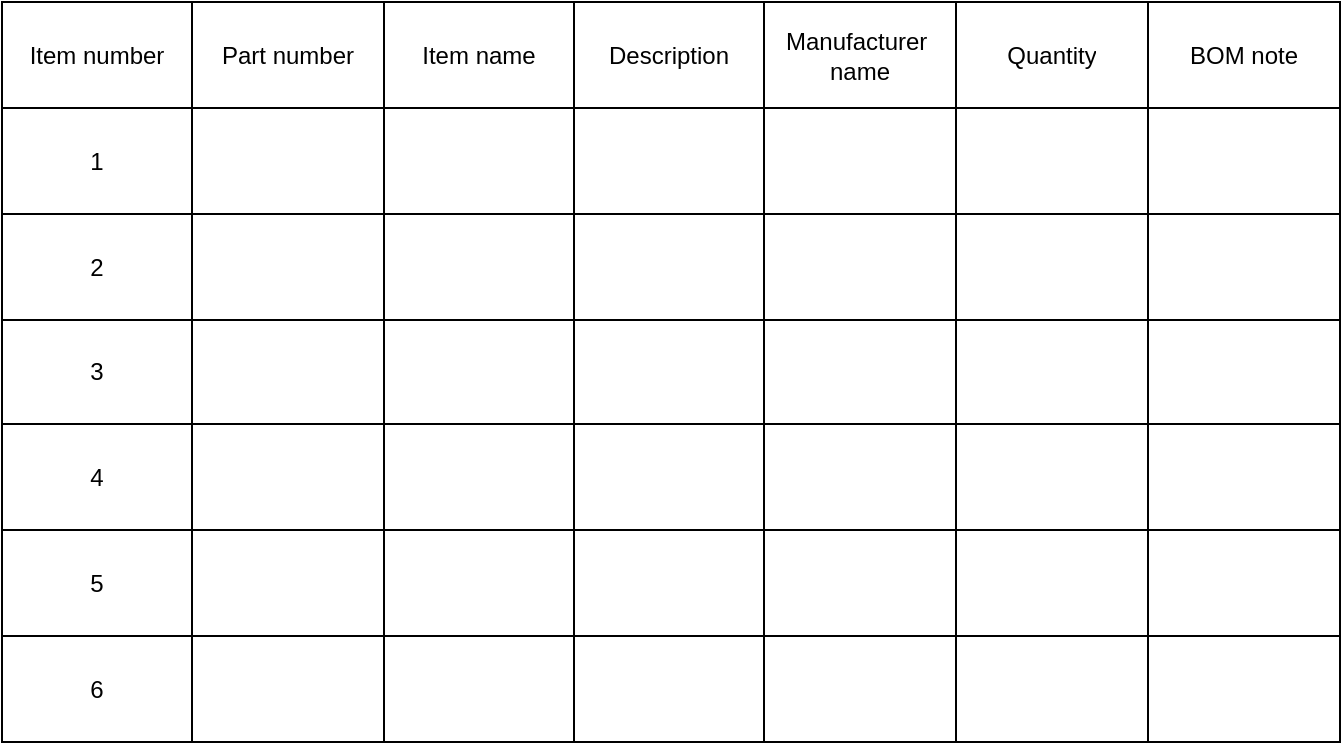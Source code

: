<mxfile version="14.8.4" type="github">
  <diagram id="z9LirXSFw3qa1OCAbRFV" name="Page-1">
    <mxGraphModel dx="1186" dy="651" grid="1" gridSize="10" guides="1" tooltips="1" connect="1" arrows="1" fold="1" page="1" pageScale="1" pageWidth="827" pageHeight="1169" math="0" shadow="0">
      <root>
        <mxCell id="0" />
        <mxCell id="1" parent="0" />
        <mxCell id="9_zCAby92JPYLFd_3AuZ-1" value="" style="shape=table;startSize=0;container=1;collapsible=0;childLayout=tableLayout;" vertex="1" parent="1">
          <mxGeometry x="410" y="420" width="669" height="370" as="geometry" />
        </mxCell>
        <mxCell id="9_zCAby92JPYLFd_3AuZ-2" value="" style="shape=partialRectangle;collapsible=0;dropTarget=0;pointerEvents=0;fillColor=none;top=0;left=0;bottom=0;right=0;points=[[0,0.5],[1,0.5]];portConstraint=eastwest;" vertex="1" parent="9_zCAby92JPYLFd_3AuZ-1">
          <mxGeometry width="669" height="53" as="geometry" />
        </mxCell>
        <mxCell id="9_zCAby92JPYLFd_3AuZ-3" value="Item number" style="shape=partialRectangle;html=1;whiteSpace=wrap;connectable=0;overflow=hidden;fillColor=none;top=0;left=0;bottom=0;right=0;" vertex="1" parent="9_zCAby92JPYLFd_3AuZ-2">
          <mxGeometry width="95" height="53" as="geometry" />
        </mxCell>
        <mxCell id="9_zCAby92JPYLFd_3AuZ-4" value="Part number" style="shape=partialRectangle;html=1;whiteSpace=wrap;connectable=0;overflow=hidden;fillColor=none;top=0;left=0;bottom=0;right=0;" vertex="1" parent="9_zCAby92JPYLFd_3AuZ-2">
          <mxGeometry x="95" width="96" height="53" as="geometry" />
        </mxCell>
        <mxCell id="9_zCAby92JPYLFd_3AuZ-5" value="Item name" style="shape=partialRectangle;html=1;whiteSpace=wrap;connectable=0;overflow=hidden;fillColor=none;top=0;left=0;bottom=0;right=0;" vertex="1" parent="9_zCAby92JPYLFd_3AuZ-2">
          <mxGeometry x="191" width="95" height="53" as="geometry" />
        </mxCell>
        <mxCell id="9_zCAby92JPYLFd_3AuZ-6" value="Description" style="shape=partialRectangle;html=1;whiteSpace=wrap;connectable=0;overflow=hidden;fillColor=none;top=0;left=0;bottom=0;right=0;" vertex="1" parent="9_zCAby92JPYLFd_3AuZ-2">
          <mxGeometry x="286" width="95" height="53" as="geometry" />
        </mxCell>
        <mxCell id="9_zCAby92JPYLFd_3AuZ-7" value="Manufacturer&amp;nbsp; name" style="shape=partialRectangle;html=1;whiteSpace=wrap;connectable=0;overflow=hidden;fillColor=none;top=0;left=0;bottom=0;right=0;" vertex="1" parent="9_zCAby92JPYLFd_3AuZ-2">
          <mxGeometry x="381" width="96" height="53" as="geometry" />
        </mxCell>
        <mxCell id="9_zCAby92JPYLFd_3AuZ-8" value="Quantity" style="shape=partialRectangle;html=1;whiteSpace=wrap;connectable=0;overflow=hidden;fillColor=none;top=0;left=0;bottom=0;right=0;" vertex="1" parent="9_zCAby92JPYLFd_3AuZ-2">
          <mxGeometry x="477" width="96" height="53" as="geometry" />
        </mxCell>
        <mxCell id="9_zCAby92JPYLFd_3AuZ-9" value="BOM note" style="shape=partialRectangle;html=1;whiteSpace=wrap;connectable=0;overflow=hidden;fillColor=none;top=0;left=0;bottom=0;right=0;" vertex="1" parent="9_zCAby92JPYLFd_3AuZ-2">
          <mxGeometry x="573" width="96" height="53" as="geometry" />
        </mxCell>
        <mxCell id="9_zCAby92JPYLFd_3AuZ-14" style="shape=partialRectangle;collapsible=0;dropTarget=0;pointerEvents=0;fillColor=none;top=0;left=0;bottom=0;right=0;points=[[0,0.5],[1,0.5]];portConstraint=eastwest;" vertex="1" parent="9_zCAby92JPYLFd_3AuZ-1">
          <mxGeometry y="53" width="669" height="53" as="geometry" />
        </mxCell>
        <mxCell id="9_zCAby92JPYLFd_3AuZ-15" value="1" style="shape=partialRectangle;html=1;whiteSpace=wrap;connectable=0;overflow=hidden;fillColor=none;top=0;left=0;bottom=0;right=0;" vertex="1" parent="9_zCAby92JPYLFd_3AuZ-14">
          <mxGeometry width="95" height="53" as="geometry" />
        </mxCell>
        <mxCell id="9_zCAby92JPYLFd_3AuZ-16" style="shape=partialRectangle;html=1;whiteSpace=wrap;connectable=0;overflow=hidden;fillColor=none;top=0;left=0;bottom=0;right=0;" vertex="1" parent="9_zCAby92JPYLFd_3AuZ-14">
          <mxGeometry x="95" width="96" height="53" as="geometry" />
        </mxCell>
        <mxCell id="9_zCAby92JPYLFd_3AuZ-17" style="shape=partialRectangle;html=1;whiteSpace=wrap;connectable=0;overflow=hidden;fillColor=none;top=0;left=0;bottom=0;right=0;" vertex="1" parent="9_zCAby92JPYLFd_3AuZ-14">
          <mxGeometry x="191" width="95" height="53" as="geometry" />
        </mxCell>
        <mxCell id="9_zCAby92JPYLFd_3AuZ-18" style="shape=partialRectangle;html=1;whiteSpace=wrap;connectable=0;overflow=hidden;fillColor=none;top=0;left=0;bottom=0;right=0;" vertex="1" parent="9_zCAby92JPYLFd_3AuZ-14">
          <mxGeometry x="286" width="95" height="53" as="geometry" />
        </mxCell>
        <mxCell id="9_zCAby92JPYLFd_3AuZ-19" value="" style="shape=partialRectangle;html=1;whiteSpace=wrap;connectable=0;overflow=hidden;fillColor=none;top=0;left=0;bottom=0;right=0;" vertex="1" parent="9_zCAby92JPYLFd_3AuZ-14">
          <mxGeometry x="381" width="96" height="53" as="geometry" />
        </mxCell>
        <mxCell id="9_zCAby92JPYLFd_3AuZ-20" style="shape=partialRectangle;html=1;whiteSpace=wrap;connectable=0;overflow=hidden;fillColor=none;top=0;left=0;bottom=0;right=0;" vertex="1" parent="9_zCAby92JPYLFd_3AuZ-14">
          <mxGeometry x="477" width="96" height="53" as="geometry" />
        </mxCell>
        <mxCell id="9_zCAby92JPYLFd_3AuZ-21" style="shape=partialRectangle;html=1;whiteSpace=wrap;connectable=0;overflow=hidden;fillColor=none;top=0;left=0;bottom=0;right=0;" vertex="1" parent="9_zCAby92JPYLFd_3AuZ-14">
          <mxGeometry x="573" width="96" height="53" as="geometry" />
        </mxCell>
        <mxCell id="9_zCAby92JPYLFd_3AuZ-26" style="shape=partialRectangle;collapsible=0;dropTarget=0;pointerEvents=0;fillColor=none;top=0;left=0;bottom=0;right=0;points=[[0,0.5],[1,0.5]];portConstraint=eastwest;" vertex="1" parent="9_zCAby92JPYLFd_3AuZ-1">
          <mxGeometry y="106" width="669" height="53" as="geometry" />
        </mxCell>
        <mxCell id="9_zCAby92JPYLFd_3AuZ-27" value="2" style="shape=partialRectangle;html=1;whiteSpace=wrap;connectable=0;overflow=hidden;fillColor=none;top=0;left=0;bottom=0;right=0;" vertex="1" parent="9_zCAby92JPYLFd_3AuZ-26">
          <mxGeometry width="95" height="53" as="geometry" />
        </mxCell>
        <mxCell id="9_zCAby92JPYLFd_3AuZ-28" style="shape=partialRectangle;html=1;whiteSpace=wrap;connectable=0;overflow=hidden;fillColor=none;top=0;left=0;bottom=0;right=0;" vertex="1" parent="9_zCAby92JPYLFd_3AuZ-26">
          <mxGeometry x="95" width="96" height="53" as="geometry" />
        </mxCell>
        <mxCell id="9_zCAby92JPYLFd_3AuZ-29" style="shape=partialRectangle;html=1;whiteSpace=wrap;connectable=0;overflow=hidden;fillColor=none;top=0;left=0;bottom=0;right=0;" vertex="1" parent="9_zCAby92JPYLFd_3AuZ-26">
          <mxGeometry x="191" width="95" height="53" as="geometry" />
        </mxCell>
        <mxCell id="9_zCAby92JPYLFd_3AuZ-30" style="shape=partialRectangle;html=1;whiteSpace=wrap;connectable=0;overflow=hidden;fillColor=none;top=0;left=0;bottom=0;right=0;" vertex="1" parent="9_zCAby92JPYLFd_3AuZ-26">
          <mxGeometry x="286" width="95" height="53" as="geometry" />
        </mxCell>
        <mxCell id="9_zCAby92JPYLFd_3AuZ-31" style="shape=partialRectangle;html=1;whiteSpace=wrap;connectable=0;overflow=hidden;fillColor=none;top=0;left=0;bottom=0;right=0;" vertex="1" parent="9_zCAby92JPYLFd_3AuZ-26">
          <mxGeometry x="381" width="96" height="53" as="geometry" />
        </mxCell>
        <mxCell id="9_zCAby92JPYLFd_3AuZ-32" style="shape=partialRectangle;html=1;whiteSpace=wrap;connectable=0;overflow=hidden;fillColor=none;top=0;left=0;bottom=0;right=0;" vertex="1" parent="9_zCAby92JPYLFd_3AuZ-26">
          <mxGeometry x="477" width="96" height="53" as="geometry" />
        </mxCell>
        <mxCell id="9_zCAby92JPYLFd_3AuZ-33" style="shape=partialRectangle;html=1;whiteSpace=wrap;connectable=0;overflow=hidden;fillColor=none;top=0;left=0;bottom=0;right=0;" vertex="1" parent="9_zCAby92JPYLFd_3AuZ-26">
          <mxGeometry x="573" width="96" height="53" as="geometry" />
        </mxCell>
        <mxCell id="9_zCAby92JPYLFd_3AuZ-38" value="" style="shape=partialRectangle;collapsible=0;dropTarget=0;pointerEvents=0;fillColor=none;top=0;left=0;bottom=0;right=0;points=[[0,0.5],[1,0.5]];portConstraint=eastwest;" vertex="1" parent="9_zCAby92JPYLFd_3AuZ-1">
          <mxGeometry y="159" width="669" height="52" as="geometry" />
        </mxCell>
        <mxCell id="9_zCAby92JPYLFd_3AuZ-39" value="3" style="shape=partialRectangle;html=1;whiteSpace=wrap;connectable=0;overflow=hidden;fillColor=none;top=0;left=0;bottom=0;right=0;" vertex="1" parent="9_zCAby92JPYLFd_3AuZ-38">
          <mxGeometry width="95" height="52" as="geometry" />
        </mxCell>
        <mxCell id="9_zCAby92JPYLFd_3AuZ-40" value="" style="shape=partialRectangle;html=1;whiteSpace=wrap;connectable=0;overflow=hidden;fillColor=none;top=0;left=0;bottom=0;right=0;" vertex="1" parent="9_zCAby92JPYLFd_3AuZ-38">
          <mxGeometry x="95" width="96" height="52" as="geometry" />
        </mxCell>
        <mxCell id="9_zCAby92JPYLFd_3AuZ-41" value="" style="shape=partialRectangle;html=1;whiteSpace=wrap;connectable=0;overflow=hidden;fillColor=none;top=0;left=0;bottom=0;right=0;" vertex="1" parent="9_zCAby92JPYLFd_3AuZ-38">
          <mxGeometry x="191" width="95" height="52" as="geometry" />
        </mxCell>
        <mxCell id="9_zCAby92JPYLFd_3AuZ-42" value="" style="shape=partialRectangle;html=1;whiteSpace=wrap;connectable=0;overflow=hidden;fillColor=none;top=0;left=0;bottom=0;right=0;" vertex="1" parent="9_zCAby92JPYLFd_3AuZ-38">
          <mxGeometry x="286" width="95" height="52" as="geometry" />
        </mxCell>
        <mxCell id="9_zCAby92JPYLFd_3AuZ-43" value="" style="shape=partialRectangle;html=1;whiteSpace=wrap;connectable=0;overflow=hidden;fillColor=none;top=0;left=0;bottom=0;right=0;" vertex="1" parent="9_zCAby92JPYLFd_3AuZ-38">
          <mxGeometry x="381" width="96" height="52" as="geometry" />
        </mxCell>
        <mxCell id="9_zCAby92JPYLFd_3AuZ-44" value="" style="shape=partialRectangle;html=1;whiteSpace=wrap;connectable=0;overflow=hidden;fillColor=none;top=0;left=0;bottom=0;right=0;" vertex="1" parent="9_zCAby92JPYLFd_3AuZ-38">
          <mxGeometry x="477" width="96" height="52" as="geometry" />
        </mxCell>
        <mxCell id="9_zCAby92JPYLFd_3AuZ-45" value="" style="shape=partialRectangle;html=1;whiteSpace=wrap;connectable=0;overflow=hidden;fillColor=none;top=0;left=0;bottom=0;right=0;" vertex="1" parent="9_zCAby92JPYLFd_3AuZ-38">
          <mxGeometry x="573" width="96" height="52" as="geometry" />
        </mxCell>
        <mxCell id="9_zCAby92JPYLFd_3AuZ-50" value="" style="shape=partialRectangle;collapsible=0;dropTarget=0;pointerEvents=0;fillColor=none;top=0;left=0;bottom=0;right=0;points=[[0,0.5],[1,0.5]];portConstraint=eastwest;" vertex="1" parent="9_zCAby92JPYLFd_3AuZ-1">
          <mxGeometry y="211" width="669" height="53" as="geometry" />
        </mxCell>
        <mxCell id="9_zCAby92JPYLFd_3AuZ-51" value="4" style="shape=partialRectangle;html=1;whiteSpace=wrap;connectable=0;overflow=hidden;fillColor=none;top=0;left=0;bottom=0;right=0;" vertex="1" parent="9_zCAby92JPYLFd_3AuZ-50">
          <mxGeometry width="95" height="53" as="geometry" />
        </mxCell>
        <mxCell id="9_zCAby92JPYLFd_3AuZ-52" value="" style="shape=partialRectangle;html=1;whiteSpace=wrap;connectable=0;overflow=hidden;fillColor=none;top=0;left=0;bottom=0;right=0;" vertex="1" parent="9_zCAby92JPYLFd_3AuZ-50">
          <mxGeometry x="95" width="96" height="53" as="geometry" />
        </mxCell>
        <mxCell id="9_zCAby92JPYLFd_3AuZ-53" value="" style="shape=partialRectangle;html=1;whiteSpace=wrap;connectable=0;overflow=hidden;fillColor=none;top=0;left=0;bottom=0;right=0;" vertex="1" parent="9_zCAby92JPYLFd_3AuZ-50">
          <mxGeometry x="191" width="95" height="53" as="geometry" />
        </mxCell>
        <mxCell id="9_zCAby92JPYLFd_3AuZ-54" value="" style="shape=partialRectangle;html=1;whiteSpace=wrap;connectable=0;overflow=hidden;fillColor=none;top=0;left=0;bottom=0;right=0;" vertex="1" parent="9_zCAby92JPYLFd_3AuZ-50">
          <mxGeometry x="286" width="95" height="53" as="geometry" />
        </mxCell>
        <mxCell id="9_zCAby92JPYLFd_3AuZ-55" value="" style="shape=partialRectangle;html=1;whiteSpace=wrap;connectable=0;overflow=hidden;fillColor=none;top=0;left=0;bottom=0;right=0;" vertex="1" parent="9_zCAby92JPYLFd_3AuZ-50">
          <mxGeometry x="381" width="96" height="53" as="geometry" />
        </mxCell>
        <mxCell id="9_zCAby92JPYLFd_3AuZ-56" value="" style="shape=partialRectangle;html=1;whiteSpace=wrap;connectable=0;overflow=hidden;fillColor=none;top=0;left=0;bottom=0;right=0;" vertex="1" parent="9_zCAby92JPYLFd_3AuZ-50">
          <mxGeometry x="477" width="96" height="53" as="geometry" />
        </mxCell>
        <mxCell id="9_zCAby92JPYLFd_3AuZ-57" value="" style="shape=partialRectangle;html=1;whiteSpace=wrap;connectable=0;overflow=hidden;fillColor=none;top=0;left=0;bottom=0;right=0;" vertex="1" parent="9_zCAby92JPYLFd_3AuZ-50">
          <mxGeometry x="573" width="96" height="53" as="geometry" />
        </mxCell>
        <mxCell id="9_zCAby92JPYLFd_3AuZ-62" value="" style="shape=partialRectangle;collapsible=0;dropTarget=0;pointerEvents=0;fillColor=none;top=0;left=0;bottom=0;right=0;points=[[0,0.5],[1,0.5]];portConstraint=eastwest;" vertex="1" parent="9_zCAby92JPYLFd_3AuZ-1">
          <mxGeometry y="264" width="669" height="53" as="geometry" />
        </mxCell>
        <mxCell id="9_zCAby92JPYLFd_3AuZ-63" value="5" style="shape=partialRectangle;html=1;whiteSpace=wrap;connectable=0;overflow=hidden;fillColor=none;top=0;left=0;bottom=0;right=0;" vertex="1" parent="9_zCAby92JPYLFd_3AuZ-62">
          <mxGeometry width="95" height="53" as="geometry" />
        </mxCell>
        <mxCell id="9_zCAby92JPYLFd_3AuZ-64" value="" style="shape=partialRectangle;html=1;whiteSpace=wrap;connectable=0;overflow=hidden;fillColor=none;top=0;left=0;bottom=0;right=0;" vertex="1" parent="9_zCAby92JPYLFd_3AuZ-62">
          <mxGeometry x="95" width="96" height="53" as="geometry" />
        </mxCell>
        <mxCell id="9_zCAby92JPYLFd_3AuZ-65" value="" style="shape=partialRectangle;html=1;whiteSpace=wrap;connectable=0;overflow=hidden;fillColor=none;top=0;left=0;bottom=0;right=0;" vertex="1" parent="9_zCAby92JPYLFd_3AuZ-62">
          <mxGeometry x="191" width="95" height="53" as="geometry" />
        </mxCell>
        <mxCell id="9_zCAby92JPYLFd_3AuZ-66" value="" style="shape=partialRectangle;html=1;whiteSpace=wrap;connectable=0;overflow=hidden;fillColor=none;top=0;left=0;bottom=0;right=0;" vertex="1" parent="9_zCAby92JPYLFd_3AuZ-62">
          <mxGeometry x="286" width="95" height="53" as="geometry" />
        </mxCell>
        <mxCell id="9_zCAby92JPYLFd_3AuZ-67" value="" style="shape=partialRectangle;html=1;whiteSpace=wrap;connectable=0;overflow=hidden;fillColor=none;top=0;left=0;bottom=0;right=0;" vertex="1" parent="9_zCAby92JPYLFd_3AuZ-62">
          <mxGeometry x="381" width="96" height="53" as="geometry" />
        </mxCell>
        <mxCell id="9_zCAby92JPYLFd_3AuZ-68" value="" style="shape=partialRectangle;html=1;whiteSpace=wrap;connectable=0;overflow=hidden;fillColor=none;top=0;left=0;bottom=0;right=0;" vertex="1" parent="9_zCAby92JPYLFd_3AuZ-62">
          <mxGeometry x="477" width="96" height="53" as="geometry" />
        </mxCell>
        <mxCell id="9_zCAby92JPYLFd_3AuZ-69" value="" style="shape=partialRectangle;html=1;whiteSpace=wrap;connectable=0;overflow=hidden;fillColor=none;top=0;left=0;bottom=0;right=0;" vertex="1" parent="9_zCAby92JPYLFd_3AuZ-62">
          <mxGeometry x="573" width="96" height="53" as="geometry" />
        </mxCell>
        <mxCell id="9_zCAby92JPYLFd_3AuZ-74" value="" style="shape=partialRectangle;collapsible=0;dropTarget=0;pointerEvents=0;fillColor=none;top=0;left=0;bottom=0;right=0;points=[[0,0.5],[1,0.5]];portConstraint=eastwest;" vertex="1" parent="9_zCAby92JPYLFd_3AuZ-1">
          <mxGeometry y="317" width="669" height="53" as="geometry" />
        </mxCell>
        <mxCell id="9_zCAby92JPYLFd_3AuZ-75" value="6" style="shape=partialRectangle;html=1;whiteSpace=wrap;connectable=0;overflow=hidden;fillColor=none;top=0;left=0;bottom=0;right=0;" vertex="1" parent="9_zCAby92JPYLFd_3AuZ-74">
          <mxGeometry width="95" height="53" as="geometry" />
        </mxCell>
        <mxCell id="9_zCAby92JPYLFd_3AuZ-76" value="" style="shape=partialRectangle;html=1;whiteSpace=wrap;connectable=0;overflow=hidden;fillColor=none;top=0;left=0;bottom=0;right=0;" vertex="1" parent="9_zCAby92JPYLFd_3AuZ-74">
          <mxGeometry x="95" width="96" height="53" as="geometry" />
        </mxCell>
        <mxCell id="9_zCAby92JPYLFd_3AuZ-77" value="" style="shape=partialRectangle;html=1;whiteSpace=wrap;connectable=0;overflow=hidden;fillColor=none;top=0;left=0;bottom=0;right=0;" vertex="1" parent="9_zCAby92JPYLFd_3AuZ-74">
          <mxGeometry x="191" width="95" height="53" as="geometry" />
        </mxCell>
        <mxCell id="9_zCAby92JPYLFd_3AuZ-78" value="" style="shape=partialRectangle;html=1;whiteSpace=wrap;connectable=0;overflow=hidden;fillColor=none;top=0;left=0;bottom=0;right=0;" vertex="1" parent="9_zCAby92JPYLFd_3AuZ-74">
          <mxGeometry x="286" width="95" height="53" as="geometry" />
        </mxCell>
        <mxCell id="9_zCAby92JPYLFd_3AuZ-79" value="" style="shape=partialRectangle;html=1;whiteSpace=wrap;connectable=0;overflow=hidden;fillColor=none;top=0;left=0;bottom=0;right=0;" vertex="1" parent="9_zCAby92JPYLFd_3AuZ-74">
          <mxGeometry x="381" width="96" height="53" as="geometry" />
        </mxCell>
        <mxCell id="9_zCAby92JPYLFd_3AuZ-80" value="" style="shape=partialRectangle;html=1;whiteSpace=wrap;connectable=0;overflow=hidden;fillColor=none;top=0;left=0;bottom=0;right=0;" vertex="1" parent="9_zCAby92JPYLFd_3AuZ-74">
          <mxGeometry x="477" width="96" height="53" as="geometry" />
        </mxCell>
        <mxCell id="9_zCAby92JPYLFd_3AuZ-81" value="" style="shape=partialRectangle;html=1;whiteSpace=wrap;connectable=0;overflow=hidden;fillColor=none;top=0;left=0;bottom=0;right=0;" vertex="1" parent="9_zCAby92JPYLFd_3AuZ-74">
          <mxGeometry x="573" width="96" height="53" as="geometry" />
        </mxCell>
      </root>
    </mxGraphModel>
  </diagram>
</mxfile>
